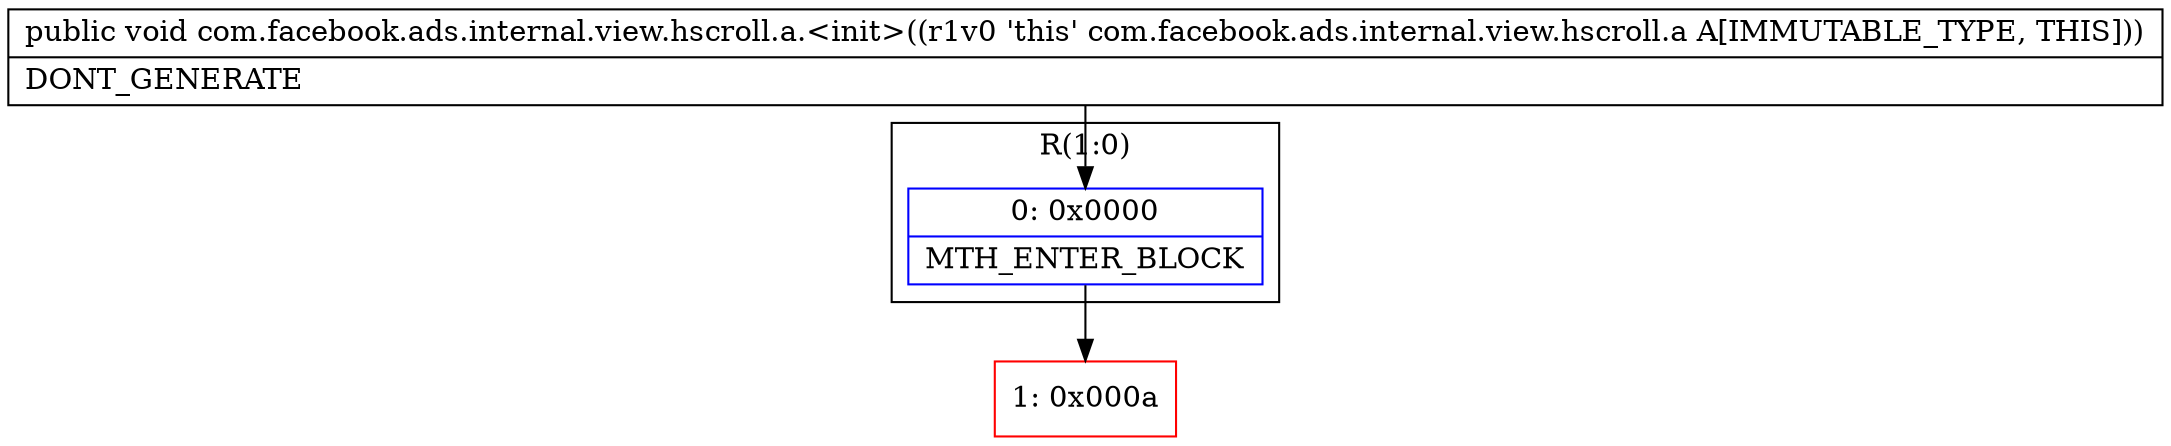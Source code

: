 digraph "CFG forcom.facebook.ads.internal.view.hscroll.a.\<init\>()V" {
subgraph cluster_Region_342935262 {
label = "R(1:0)";
node [shape=record,color=blue];
Node_0 [shape=record,label="{0\:\ 0x0000|MTH_ENTER_BLOCK\l}"];
}
Node_1 [shape=record,color=red,label="{1\:\ 0x000a}"];
MethodNode[shape=record,label="{public void com.facebook.ads.internal.view.hscroll.a.\<init\>((r1v0 'this' com.facebook.ads.internal.view.hscroll.a A[IMMUTABLE_TYPE, THIS]))  | DONT_GENERATE\l}"];
MethodNode -> Node_0;
Node_0 -> Node_1;
}

